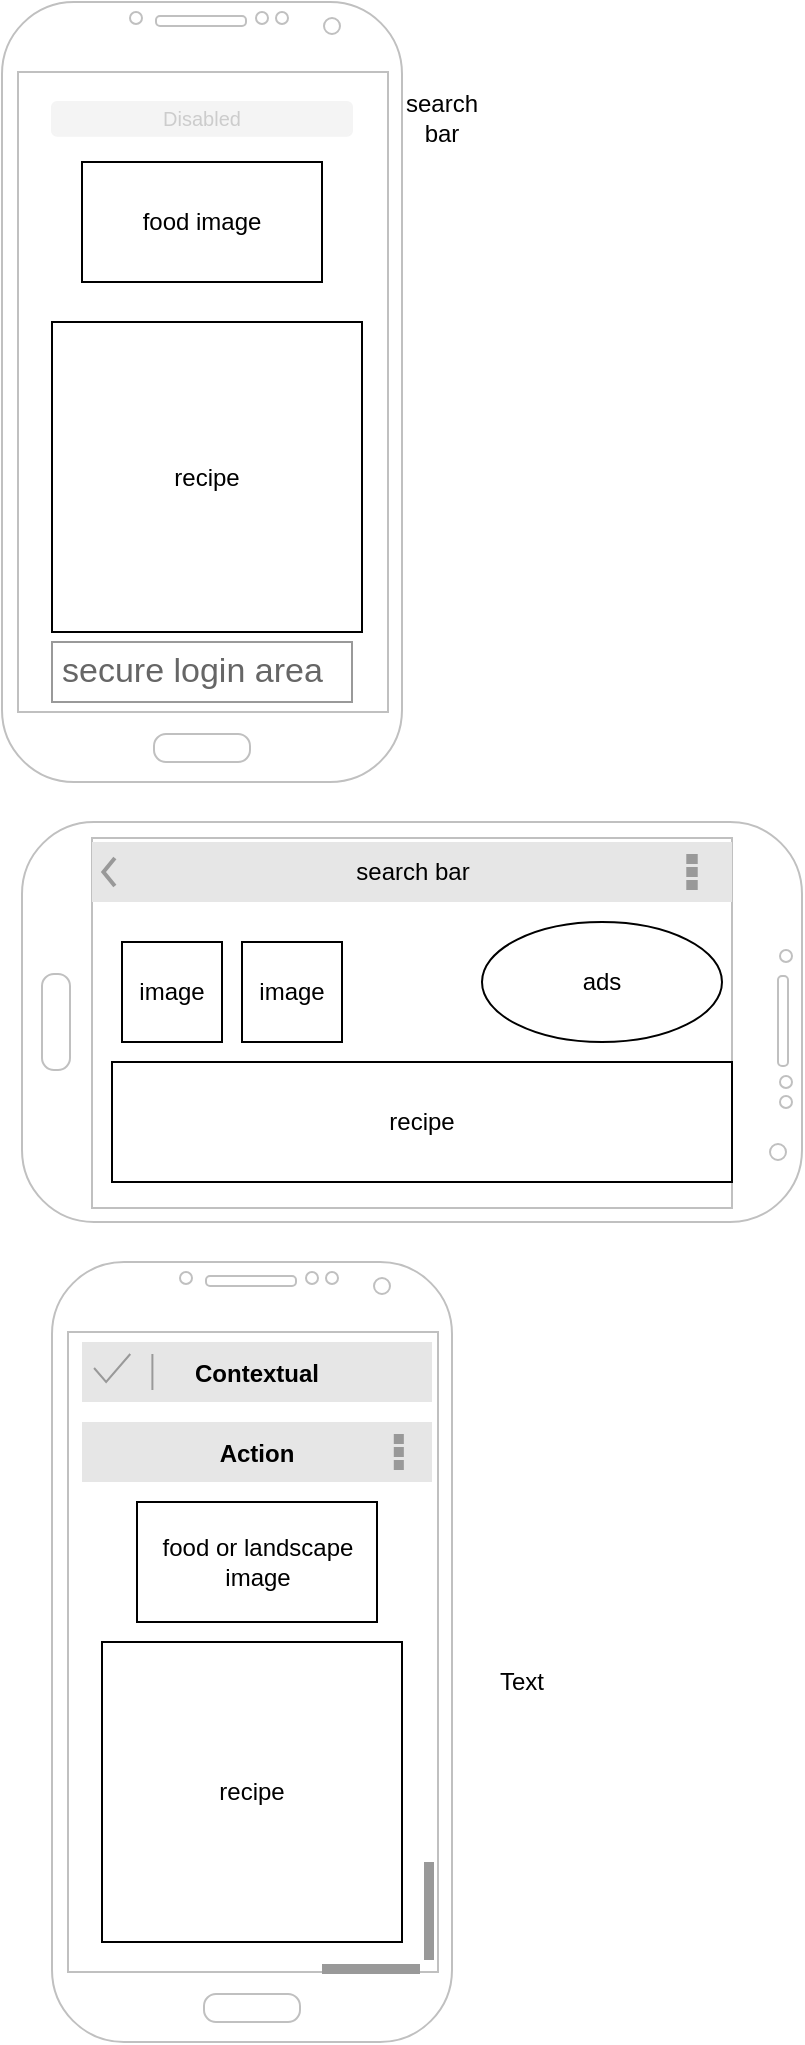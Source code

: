 <mxfile version="14.6.13" type="device"><diagram id="Mkq7ukmGLZl4oHlN-F59" name="Page-1"><mxGraphModel dx="434" dy="1414" grid="1" gridSize="10" guides="1" tooltips="1" connect="1" arrows="1" fold="1" page="1" pageScale="1" pageWidth="850" pageHeight="1100" math="0" shadow="0"><root><mxCell id="0"/><mxCell id="1" parent="0"/><mxCell id="P0UEijuXzpDU2u8CEdn9-1" value="" style="verticalLabelPosition=bottom;verticalAlign=top;html=1;shadow=0;dashed=0;strokeWidth=1;shape=mxgraph.android.phone2;strokeColor=#c0c0c0;" parent="1" vertex="1"><mxGeometry x="10" y="-1090" width="200" height="390" as="geometry"/></mxCell><mxCell id="P0UEijuXzpDU2u8CEdn9-5" value="Disabled" style="rounded=1;html=1;shadow=0;dashed=0;whiteSpace=wrap;fontSize=10;fillColor=#F4F4F4;align=center;strokeColor=#F4F4F4;fontColor=#CCCCCC;" parent="1" vertex="1"><mxGeometry x="35" y="-1040" width="150" height="16.88" as="geometry"/></mxCell><mxCell id="P0UEijuXzpDU2u8CEdn9-13" value="secure login area" style="strokeWidth=1;shadow=0;dashed=0;align=center;html=1;shape=mxgraph.mockup.forms.pwField;strokeColor=#999999;mainText=;align=left;fontColor=#666666;fontSize=17;spacingLeft=3;" parent="1" vertex="1"><mxGeometry x="35" y="-770" width="150" height="30" as="geometry"/></mxCell><mxCell id="P0UEijuXzpDU2u8CEdn9-48" value="food image" style="rounded=0;whiteSpace=wrap;html=1;" parent="1" vertex="1"><mxGeometry x="50" y="-1010" width="120" height="60" as="geometry"/></mxCell><mxCell id="P0UEijuXzpDU2u8CEdn9-72" value="" style="verticalLabelPosition=bottom;verticalAlign=top;html=1;shadow=0;dashed=0;strokeWidth=1;shape=mxgraph.android.phone2;strokeColor=#c0c0c0;direction=south;" parent="1" vertex="1"><mxGeometry x="20" y="-680" width="390" height="200" as="geometry"/></mxCell><mxCell id="P0UEijuXzpDU2u8CEdn9-73" value="search bar" style="strokeWidth=1;html=1;shadow=0;dashed=0;shape=mxgraph.android.action_bar_landscape;fillColor=#E6E6E6;strokeColor=#c0c0c0;strokeWidth=2;" parent="1" vertex="1"><mxGeometry x="55" y="-670" width="320" height="30" as="geometry"/></mxCell><mxCell id="P0UEijuXzpDU2u8CEdn9-74" value="image" style="whiteSpace=wrap;html=1;aspect=fixed;" parent="1" vertex="1"><mxGeometry x="70" y="-620" width="50" height="50" as="geometry"/></mxCell><mxCell id="P0UEijuXzpDU2u8CEdn9-75" value="recipe" style="rounded=0;whiteSpace=wrap;html=1;" parent="1" vertex="1"><mxGeometry x="65" y="-560" width="310" height="60" as="geometry"/></mxCell><mxCell id="P0UEijuXzpDU2u8CEdn9-76" value="ads" style="ellipse;whiteSpace=wrap;html=1;" parent="1" vertex="1"><mxGeometry x="250" y="-630" width="120" height="60" as="geometry"/></mxCell><mxCell id="P0UEijuXzpDU2u8CEdn9-77" value="image&lt;br&gt;" style="whiteSpace=wrap;html=1;aspect=fixed;" parent="1" vertex="1"><mxGeometry x="130" y="-620" width="50" height="50" as="geometry"/></mxCell><mxCell id="P0UEijuXzpDU2u8CEdn9-85" value="search bar&lt;br&gt;" style="text;html=1;strokeColor=none;fillColor=none;align=center;verticalAlign=middle;whiteSpace=wrap;rounded=0;" parent="1" vertex="1"><mxGeometry x="210" y="-1041.56" width="40" height="20" as="geometry"/></mxCell><mxCell id="P0UEijuXzpDU2u8CEdn9-86" value="recipe" style="whiteSpace=wrap;html=1;aspect=fixed;" parent="1" vertex="1"><mxGeometry x="35" y="-930" width="155" height="155" as="geometry"/></mxCell><mxCell id="P0UEijuXzpDU2u8CEdn9-87" value="" style="verticalLabelPosition=bottom;verticalAlign=top;html=1;shadow=0;dashed=0;strokeWidth=1;shape=mxgraph.android.phone2;strokeColor=#c0c0c0;" parent="1" vertex="1"><mxGeometry x="35" y="-460" width="200" height="390" as="geometry"/></mxCell><mxCell id="P0UEijuXzpDU2u8CEdn9-90" value="" style="strokeWidth=1;html=1;shadow=0;dashed=0;shape=mxgraph.android.contextual_split_action_bar_white;fillColor=#E6E6E6;" parent="1" vertex="1"><mxGeometry x="50" y="-420" width="175" height="70" as="geometry"/></mxCell><mxCell id="P0UEijuXzpDU2u8CEdn9-91" value="Contextual" style="shape=transparent;fontStyle=1;" parent="P0UEijuXzpDU2u8CEdn9-90" vertex="1"><mxGeometry width="175" height="30" as="geometry"/></mxCell><mxCell id="P0UEijuXzpDU2u8CEdn9-92" value="Action" style="shape=transparent;fontStyle=1;" parent="P0UEijuXzpDU2u8CEdn9-90" vertex="1"><mxGeometry y="40" width="175" height="30" as="geometry"/></mxCell><mxCell id="P0UEijuXzpDU2u8CEdn9-94" value="" style="strokeWidth=1;html=1;shadow=0;dashed=0;shape=mxgraph.android.scrollbars2;fillColor=#999999;strokeColor=none;" parent="1" vertex="1"><mxGeometry x="170" y="-160" width="56" height="56" as="geometry"/></mxCell><mxCell id="P0UEijuXzpDU2u8CEdn9-95" value="recipe" style="whiteSpace=wrap;html=1;aspect=fixed;" parent="1" vertex="1"><mxGeometry x="60" y="-270" width="150" height="150" as="geometry"/></mxCell><mxCell id="P0UEijuXzpDU2u8CEdn9-97" value="food or landscape image" style="rounded=0;whiteSpace=wrap;html=1;" parent="1" vertex="1"><mxGeometry x="77.5" y="-340" width="120" height="60" as="geometry"/></mxCell><mxCell id="P0UEijuXzpDU2u8CEdn9-98" value="Text" style="text;html=1;strokeColor=none;fillColor=none;align=center;verticalAlign=middle;whiteSpace=wrap;rounded=0;" parent="1" vertex="1"><mxGeometry x="250" y="-260" width="40" height="20" as="geometry"/></mxCell></root></mxGraphModel></diagram></mxfile>